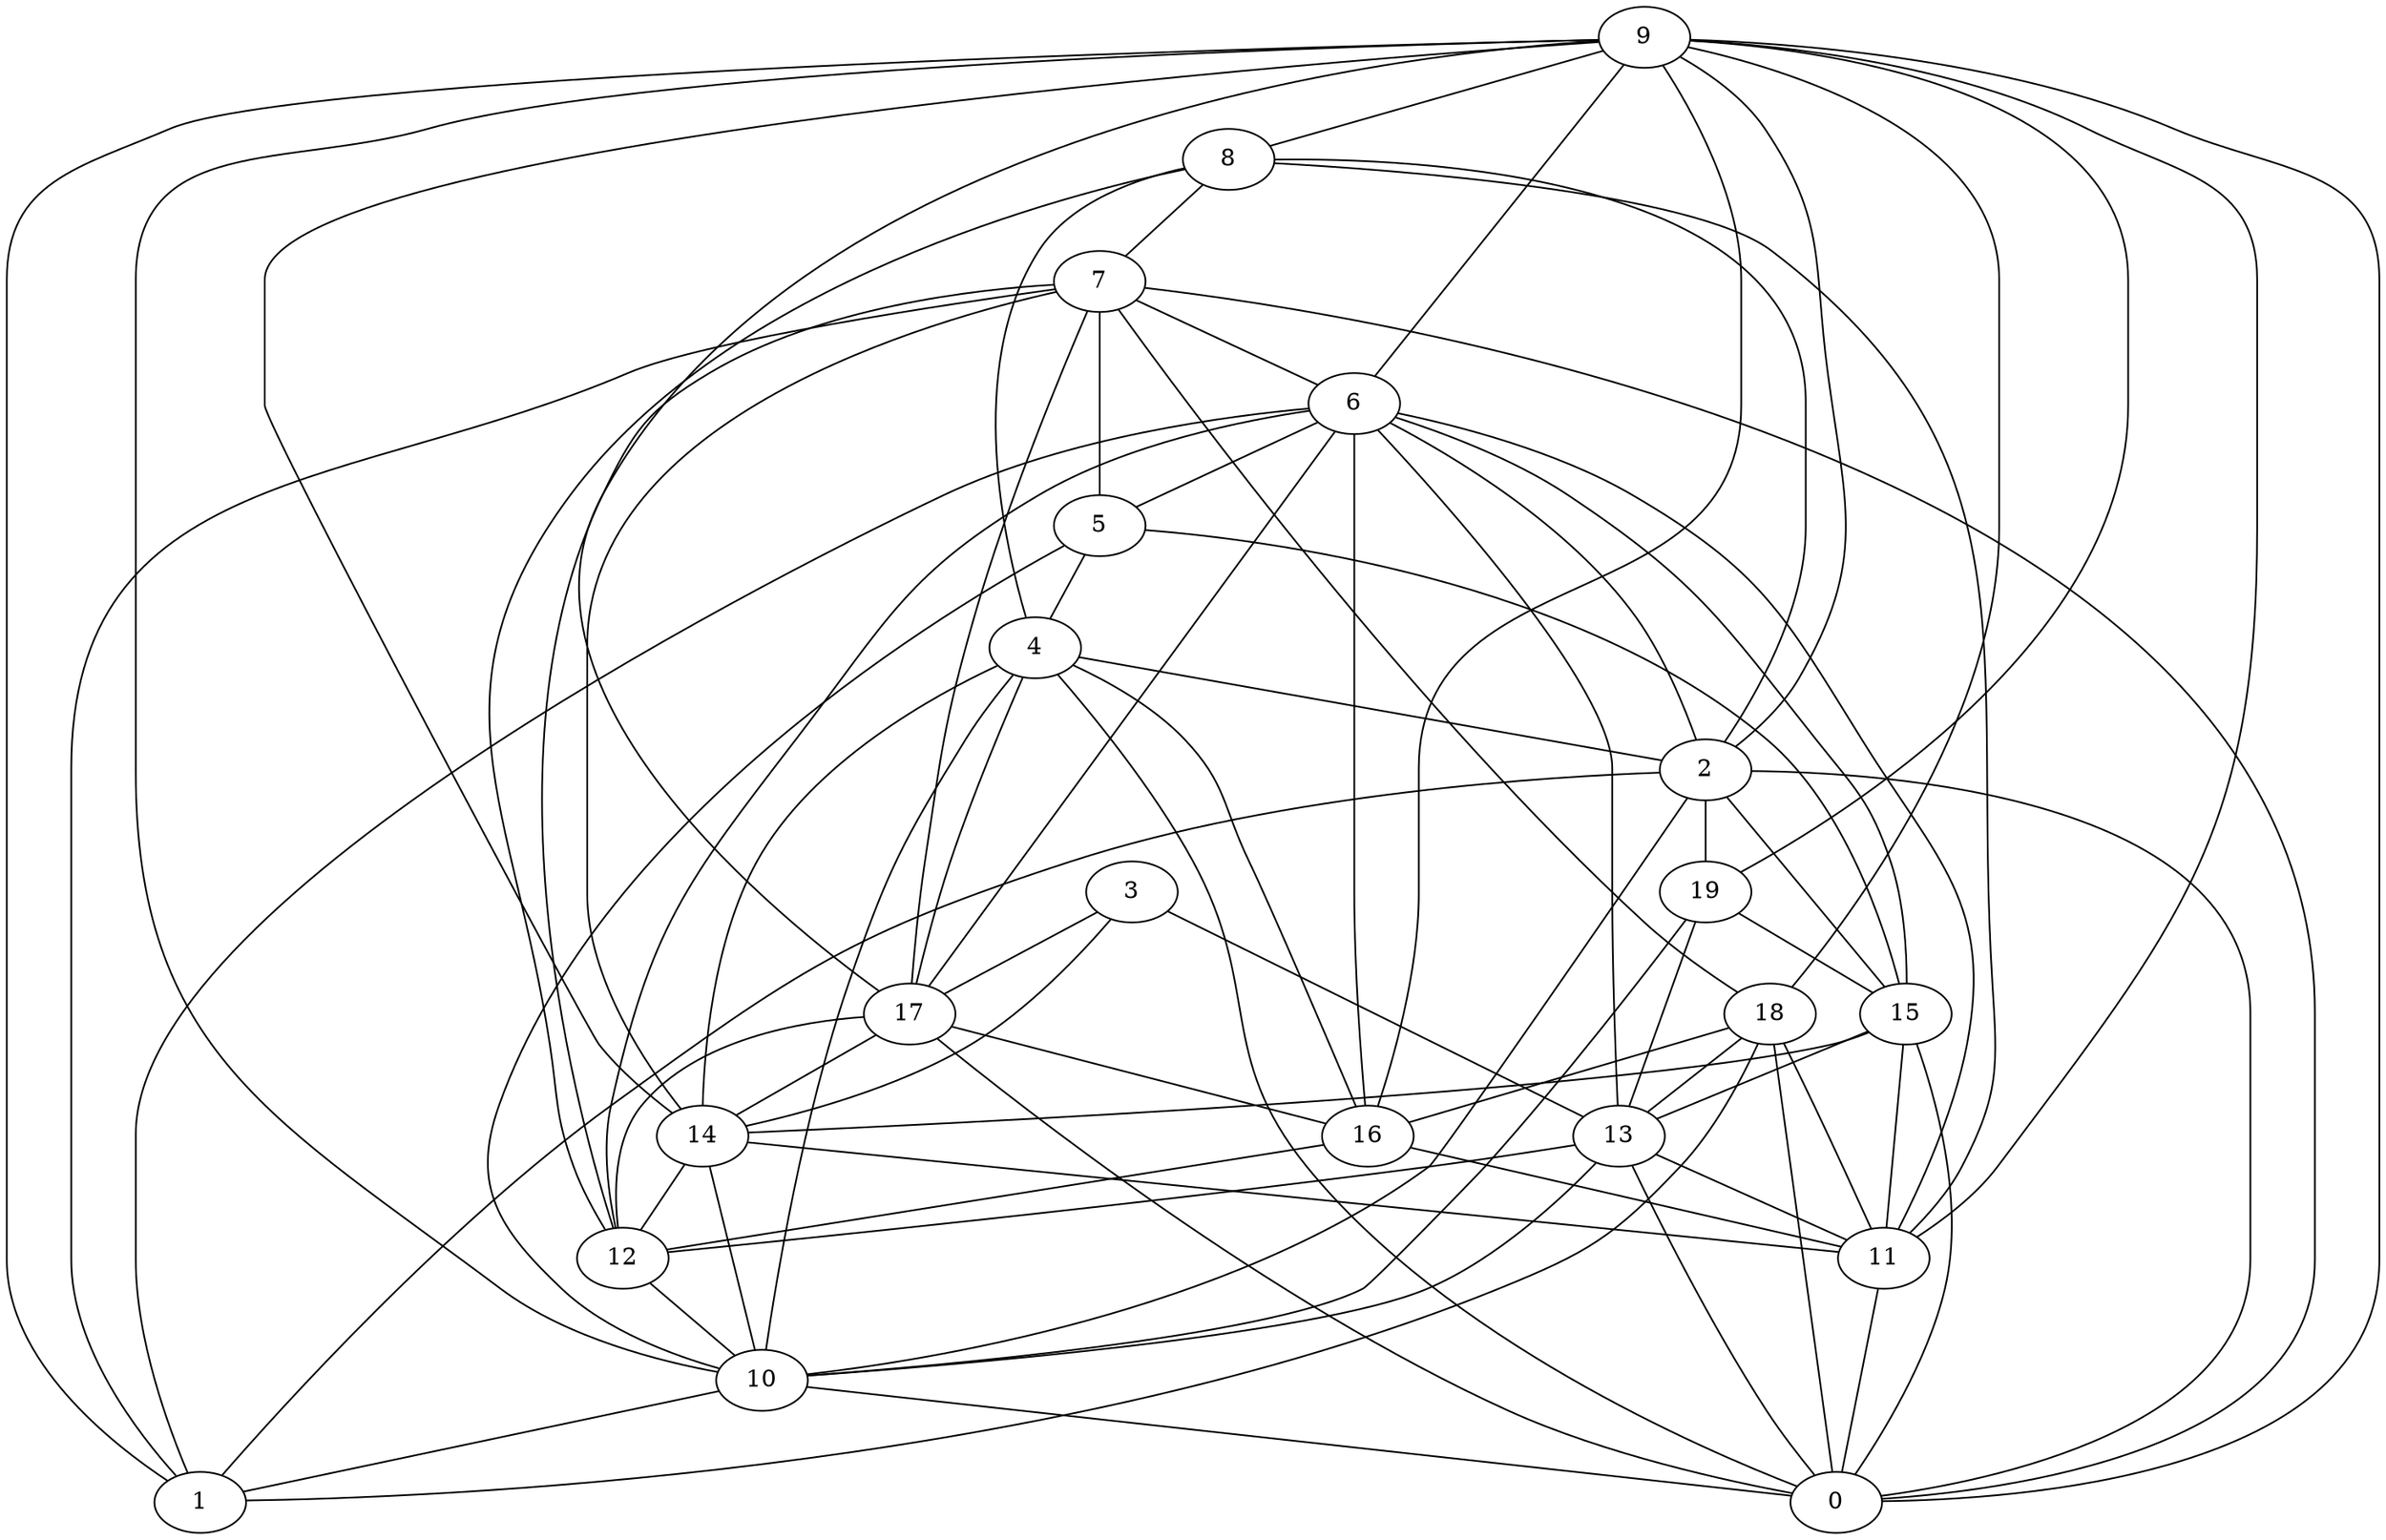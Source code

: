 digraph GG_graph {

subgraph G_graph {
edge [color = black]
"4" -> "2" [dir = none]
"4" -> "17" [dir = none]
"5" -> "15" [dir = none]
"5" -> "10" [dir = none]
"5" -> "4" [dir = none]
"12" -> "10" [dir = none]
"8" -> "12" [dir = none]
"8" -> "2" [dir = none]
"3" -> "17" [dir = none]
"3" -> "14" [dir = none]
"3" -> "13" [dir = none]
"16" -> "12" [dir = none]
"16" -> "11" [dir = none]
"2" -> "19" [dir = none]
"2" -> "15" [dir = none]
"2" -> "10" [dir = none]
"2" -> "0" [dir = none]
"2" -> "1" [dir = none]
"7" -> "6" [dir = none]
"7" -> "18" [dir = none]
"7" -> "5" [dir = none]
"7" -> "12" [dir = none]
"17" -> "14" [dir = none]
"17" -> "16" [dir = none]
"17" -> "12" [dir = none]
"17" -> "0" [dir = none]
"10" -> "0" [dir = none]
"10" -> "1" [dir = none]
"15" -> "14" [dir = none]
"13" -> "11" [dir = none]
"13" -> "10" [dir = none]
"13" -> "0" [dir = none]
"9" -> "8" [dir = none]
"9" -> "16" [dir = none]
"9" -> "14" [dir = none]
"9" -> "11" [dir = none]
"9" -> "6" [dir = none]
"9" -> "0" [dir = none]
"9" -> "19" [dir = none]
"9" -> "2" [dir = none]
"9" -> "18" [dir = none]
"9" -> "1" [dir = none]
"19" -> "13" [dir = none]
"6" -> "11" [dir = none]
"6" -> "13" [dir = none]
"6" -> "16" [dir = none]
"6" -> "5" [dir = none]
"6" -> "1" [dir = none]
"6" -> "17" [dir = none]
"6" -> "12" [dir = none]
"6" -> "2" [dir = none]
"6" -> "15" [dir = none]
"18" -> "1" [dir = none]
"18" -> "16" [dir = none]
"18" -> "13" [dir = none]
"14" -> "12" [dir = none]
"14" -> "10" [dir = none]
"4" -> "16" [dir = none]
"4" -> "10" [dir = none]
"14" -> "11" [dir = none]
"19" -> "15" [dir = none]
"18" -> "0" [dir = none]
"15" -> "0" [dir = none]
"9" -> "10" [dir = none]
"9" -> "17" [dir = none]
"15" -> "11" [dir = none]
"7" -> "17" [dir = none]
"4" -> "14" [dir = none]
"11" -> "0" [dir = none]
"8" -> "11" [dir = none]
"15" -> "13" [dir = none]
"18" -> "11" [dir = none]
"7" -> "0" [dir = none]
"4" -> "0" [dir = none]
"8" -> "7" [dir = none]
"7" -> "14" [dir = none]
"7" -> "1" [dir = none]
"19" -> "10" [dir = none]
"13" -> "12" [dir = none]
"8" -> "4" [dir = none]
}

}
